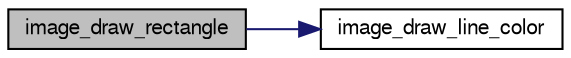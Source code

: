 digraph "image_draw_rectangle"
{
  edge [fontname="FreeSans",fontsize="10",labelfontname="FreeSans",labelfontsize="10"];
  node [fontname="FreeSans",fontsize="10",shape=record];
  rankdir="LR";
  Node1 [label="image_draw_rectangle",height=0.2,width=0.4,color="black", fillcolor="grey75", style="filled", fontcolor="black"];
  Node1 -> Node2 [color="midnightblue",fontsize="10",style="solid",fontname="FreeSans"];
  Node2 [label="image_draw_line_color",height=0.2,width=0.4,color="black", fillcolor="white", style="filled",URL="$image_8c.html#a5b1f40ae3b945985c9f4d09bdd313de8",tooltip="Draw a line on the image. "];
}
